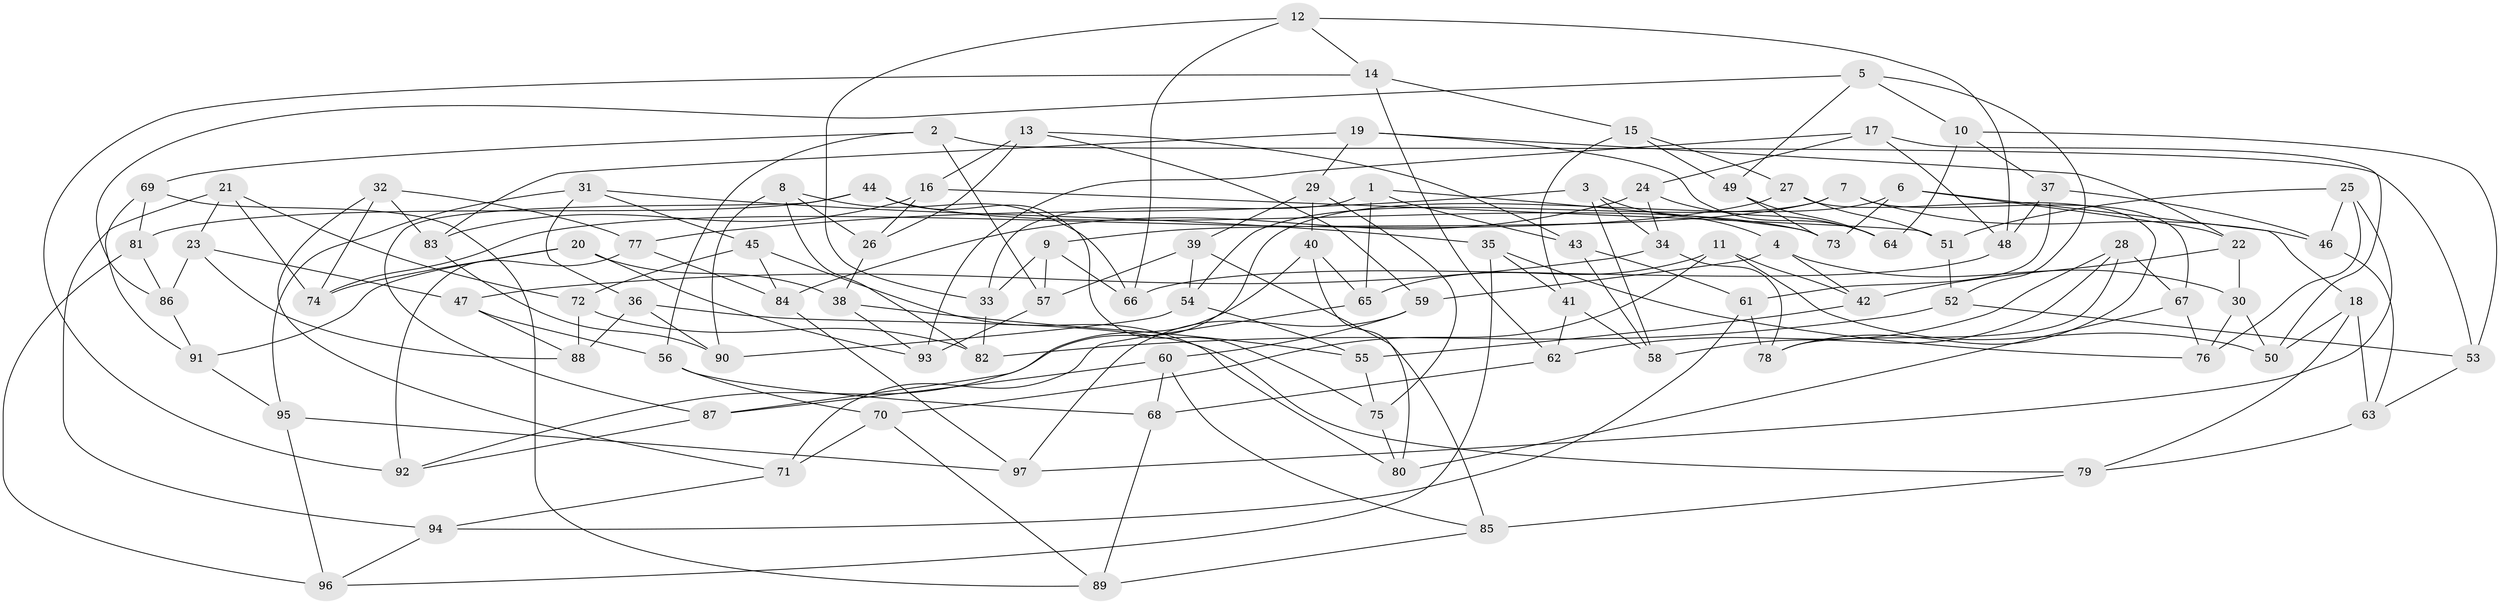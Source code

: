 // coarse degree distribution, {4: 0.7627118644067796, 8: 0.05084745762711865, 3: 0.05084745762711865, 11: 0.03389830508474576, 12: 0.01694915254237288, 10: 0.01694915254237288, 9: 0.05084745762711865, 6: 0.01694915254237288}
// Generated by graph-tools (version 1.1) at 2025/53/03/04/25 22:53:34]
// undirected, 97 vertices, 194 edges
graph export_dot {
  node [color=gray90,style=filled];
  1;
  2;
  3;
  4;
  5;
  6;
  7;
  8;
  9;
  10;
  11;
  12;
  13;
  14;
  15;
  16;
  17;
  18;
  19;
  20;
  21;
  22;
  23;
  24;
  25;
  26;
  27;
  28;
  29;
  30;
  31;
  32;
  33;
  34;
  35;
  36;
  37;
  38;
  39;
  40;
  41;
  42;
  43;
  44;
  45;
  46;
  47;
  48;
  49;
  50;
  51;
  52;
  53;
  54;
  55;
  56;
  57;
  58;
  59;
  60;
  61;
  62;
  63;
  64;
  65;
  66;
  67;
  68;
  69;
  70;
  71;
  72;
  73;
  74;
  75;
  76;
  77;
  78;
  79;
  80;
  81;
  82;
  83;
  84;
  85;
  86;
  87;
  88;
  89;
  90;
  91;
  92;
  93;
  94;
  95;
  96;
  97;
  1 -- 73;
  1 -- 65;
  1 -- 33;
  1 -- 43;
  2 -- 57;
  2 -- 53;
  2 -- 56;
  2 -- 69;
  3 -- 4;
  3 -- 58;
  3 -- 77;
  3 -- 34;
  4 -- 42;
  4 -- 59;
  4 -- 30;
  5 -- 86;
  5 -- 52;
  5 -- 49;
  5 -- 10;
  6 -- 18;
  6 -- 87;
  6 -- 22;
  6 -- 73;
  7 -- 9;
  7 -- 54;
  7 -- 67;
  7 -- 46;
  8 -- 90;
  8 -- 26;
  8 -- 66;
  8 -- 82;
  9 -- 33;
  9 -- 57;
  9 -- 66;
  10 -- 64;
  10 -- 53;
  10 -- 37;
  11 -- 50;
  11 -- 65;
  11 -- 42;
  11 -- 70;
  12 -- 14;
  12 -- 33;
  12 -- 66;
  12 -- 48;
  13 -- 43;
  13 -- 59;
  13 -- 16;
  13 -- 26;
  14 -- 62;
  14 -- 92;
  14 -- 15;
  15 -- 27;
  15 -- 49;
  15 -- 41;
  16 -- 83;
  16 -- 51;
  16 -- 26;
  17 -- 50;
  17 -- 93;
  17 -- 48;
  17 -- 24;
  18 -- 79;
  18 -- 63;
  18 -- 50;
  19 -- 64;
  19 -- 83;
  19 -- 22;
  19 -- 29;
  20 -- 91;
  20 -- 93;
  20 -- 74;
  20 -- 38;
  21 -- 94;
  21 -- 23;
  21 -- 74;
  21 -- 72;
  22 -- 30;
  22 -- 42;
  23 -- 47;
  23 -- 86;
  23 -- 88;
  24 -- 84;
  24 -- 64;
  24 -- 34;
  25 -- 51;
  25 -- 97;
  25 -- 76;
  25 -- 46;
  26 -- 38;
  27 -- 51;
  27 -- 74;
  27 -- 78;
  28 -- 62;
  28 -- 58;
  28 -- 67;
  28 -- 78;
  29 -- 39;
  29 -- 40;
  29 -- 75;
  30 -- 50;
  30 -- 76;
  31 -- 35;
  31 -- 95;
  31 -- 36;
  31 -- 45;
  32 -- 71;
  32 -- 74;
  32 -- 77;
  32 -- 83;
  33 -- 82;
  34 -- 47;
  34 -- 78;
  35 -- 76;
  35 -- 96;
  35 -- 41;
  36 -- 90;
  36 -- 88;
  36 -- 79;
  37 -- 46;
  37 -- 48;
  37 -- 61;
  38 -- 93;
  38 -- 55;
  39 -- 85;
  39 -- 57;
  39 -- 54;
  40 -- 80;
  40 -- 65;
  40 -- 92;
  41 -- 58;
  41 -- 62;
  42 -- 55;
  43 -- 61;
  43 -- 58;
  44 -- 81;
  44 -- 73;
  44 -- 87;
  44 -- 75;
  45 -- 72;
  45 -- 80;
  45 -- 84;
  46 -- 63;
  47 -- 56;
  47 -- 88;
  48 -- 66;
  49 -- 64;
  49 -- 73;
  51 -- 52;
  52 -- 82;
  52 -- 53;
  53 -- 63;
  54 -- 90;
  54 -- 55;
  55 -- 75;
  56 -- 70;
  56 -- 68;
  57 -- 93;
  59 -- 60;
  59 -- 97;
  60 -- 85;
  60 -- 68;
  60 -- 87;
  61 -- 94;
  61 -- 78;
  62 -- 68;
  63 -- 79;
  65 -- 71;
  67 -- 80;
  67 -- 76;
  68 -- 89;
  69 -- 91;
  69 -- 81;
  69 -- 89;
  70 -- 89;
  70 -- 71;
  71 -- 94;
  72 -- 82;
  72 -- 88;
  75 -- 80;
  77 -- 92;
  77 -- 84;
  79 -- 85;
  81 -- 96;
  81 -- 86;
  83 -- 90;
  84 -- 97;
  85 -- 89;
  86 -- 91;
  87 -- 92;
  91 -- 95;
  94 -- 96;
  95 -- 96;
  95 -- 97;
}
